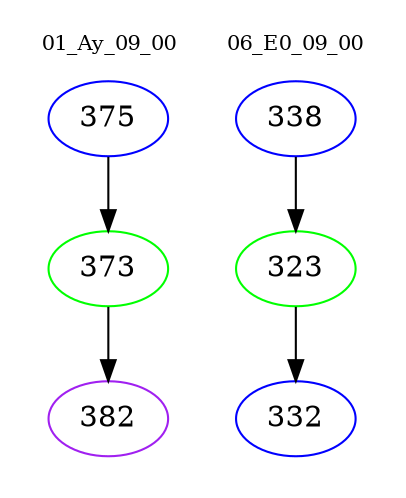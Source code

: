 digraph{
subgraph cluster_0 {
color = white
label = "01_Ay_09_00";
fontsize=10;
T0_375 [label="375", color="blue"]
T0_375 -> T0_373 [color="black"]
T0_373 [label="373", color="green"]
T0_373 -> T0_382 [color="black"]
T0_382 [label="382", color="purple"]
}
subgraph cluster_1 {
color = white
label = "06_E0_09_00";
fontsize=10;
T1_338 [label="338", color="blue"]
T1_338 -> T1_323 [color="black"]
T1_323 [label="323", color="green"]
T1_323 -> T1_332 [color="black"]
T1_332 [label="332", color="blue"]
}
}

